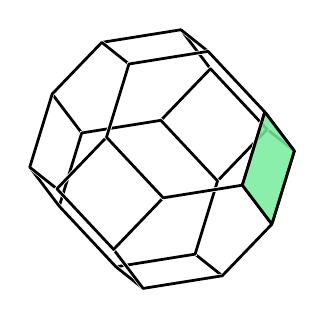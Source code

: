 % polymake for julian
% Fri Jul  6 09:25:31 2018
% unnamed

\begin{tikzpicture}[x  = {(0.9cm,-0.076cm)},
                    y  = {(-0.06cm,0.95cm)},
                    z  = {(-0.44cm,-0.29cm)},
                    scale = .75,
                    color = {lightgray}]


  % DEF POINTS
  \coordinate (v0_unnamed__1) at (2, 1, 0);
  \coordinate (v1_unnamed__1) at (1, 2, 0);
  \coordinate (v2_unnamed__1) at (2, 0, 1);
  \coordinate (v3_unnamed__1) at (1, 0, 2);
  \coordinate (v4_unnamed__1) at (0, 2, 1);
  \coordinate (v5_unnamed__1) at (2, 0, -1);
  \coordinate (v6_unnamed__1) at (0, 1, 2);
  \coordinate (v7_unnamed__1) at (1, 0, -2);
  \coordinate (v8_unnamed__1) at (0, 2, -1);
  \coordinate (v9_unnamed__1) at (2, -1, 0);
  \coordinate (v10_unnamed__1) at (0, 1, -2);
  \coordinate (v11_unnamed__1) at (1, -2, 0);
  \coordinate (v12_unnamed__1) at (0, -1, 2);
  \coordinate (v13_unnamed__1) at (-1, 2, 0);
  \coordinate (v14_unnamed__1) at (0, -2, 1);
  \coordinate (v15_unnamed__1) at (-2, 1, 0);
  \coordinate (v16_unnamed__1) at (-1, 0, 2);
  \coordinate (v17_unnamed__1) at (0, -1, -2);
  \coordinate (v18_unnamed__1) at (-2, 0, 1);
  \coordinate (v19_unnamed__1) at (0, -2, -1);
  \coordinate (v20_unnamed__1) at (-1, 0, -2);
  \coordinate (v21_unnamed__1) at (-2, 0, -1);
  \coordinate (v22_unnamed__1) at (-1, -2, 0);
  \coordinate (v23_unnamed__1) at (-2, -1, 0);


  % EDGES STYLE
  \definecolor{edgecolor_unnamed__1}{rgb}{ 0,0,0 }
  \tikzstyle{facestyle_unnamed__1} = [fill=none, fill opacity=0.85, preaction={draw=white, line cap=round, line width=1.5 pt}, draw=edgecolor_unnamed__1, line width=1 pt, line cap=round, line join=round]


  % FACES and EDGES and POINTS in the right order
  \draw[facestyle_unnamed__1] (v10_unnamed__1) -- (v8_unnamed__1) -- (v1_unnamed__1) -- (v0_unnamed__1) -- (v5_unnamed__1) -- (v7_unnamed__1) -- (v10_unnamed__1) -- cycle;
  \draw[facestyle_unnamed__1] (v22_unnamed__1) -- (v19_unnamed__1) -- (v11_unnamed__1) -- (v14_unnamed__1) -- (v22_unnamed__1) -- cycle;
  \draw[facestyle_unnamed__1] (v23_unnamed__1) -- (v18_unnamed__1) -- (v15_unnamed__1) -- (v21_unnamed__1) -- (v23_unnamed__1) -- cycle;
  \draw[facestyle_unnamed__1] (v19_unnamed__1) -- (v17_unnamed__1) -- (v7_unnamed__1) -- (v5_unnamed__1) -- (v9_unnamed__1) -- (v11_unnamed__1) -- (v19_unnamed__1) -- cycle;
  \draw[facestyle_unnamed__1] (v21_unnamed__1) -- (v15_unnamed__1) -- (v13_unnamed__1) -- (v8_unnamed__1) -- (v10_unnamed__1) -- (v20_unnamed__1) -- (v21_unnamed__1) -- cycle;
  \draw[facestyle_unnamed__1] (v20_unnamed__1) -- (v10_unnamed__1) -- (v7_unnamed__1) -- (v17_unnamed__1) -- (v20_unnamed__1) -- cycle;


  %POINTS


  %FACETS
  \draw[facestyle_unnamed__1] (v23_unnamed__1) -- (v21_unnamed__1) -- (v20_unnamed__1) -- (v17_unnamed__1) -- (v19_unnamed__1) -- (v22_unnamed__1) -- (v23_unnamed__1) -- cycle;


  %POINTS


  %FACETS
  \draw[facestyle_unnamed__1] (v16_unnamed__1) -- (v18_unnamed__1) -- (v23_unnamed__1) -- (v22_unnamed__1) -- (v14_unnamed__1) -- (v12_unnamed__1) -- (v16_unnamed__1) -- cycle;


  %POINTS


  %FACETS
  \draw[facestyle_unnamed__1] (v13_unnamed__1) -- (v4_unnamed__1) -- (v1_unnamed__1) -- (v8_unnamed__1) -- (v13_unnamed__1) -- cycle;


  %POINTS


  %FACETS
  \draw[facestyle_unnamed__1] (v0_unnamed__1) -- (v2_unnamed__1) -- (v9_unnamed__1) -- (v5_unnamed__1) -- (v0_unnamed__1) -- cycle;


  %POINTS


  %FACETS
  \draw[facestyle_unnamed__1] (v15_unnamed__1) -- (v18_unnamed__1) -- (v16_unnamed__1) -- (v6_unnamed__1) -- (v4_unnamed__1) -- (v13_unnamed__1) -- (v15_unnamed__1) -- cycle;


  %POINTS


  %FACETS
  \draw[facestyle_unnamed__1] (v12_unnamed__1) -- (v14_unnamed__1) -- (v11_unnamed__1) -- (v9_unnamed__1) -- (v2_unnamed__1) -- (v3_unnamed__1) -- (v12_unnamed__1) -- cycle;


  %POINTS


  %FACETS
  \draw[facestyle_unnamed__1] (v6_unnamed__1) -- (v16_unnamed__1) -- (v12_unnamed__1) -- (v3_unnamed__1) -- (v6_unnamed__1) -- cycle;


  %POINTS


  %FACETS
  \draw[facestyle_unnamed__1] (v4_unnamed__1) -- (v6_unnamed__1) -- (v3_unnamed__1) -- (v2_unnamed__1) -- (v0_unnamed__1) -- (v1_unnamed__1) -- (v4_unnamed__1) -- cycle;


  %POINTS


  %FACETS

  % DEF POINTS
  \coordinate (v0_unnamed__2) at (2, 1, 0);
  \coordinate (v1_unnamed__2) at (2, 0, 1);
  \coordinate (v2_unnamed__2) at (2, 0, -1);
  \coordinate (v3_unnamed__2) at (2, -1, 0);


  % EDGES STYLE
  \definecolor{edgecolor_unnamed__2}{rgb}{ 0,0,0 }

  % FACES STYLE
  \definecolor{facetcolor_unnamed__2}{rgb}{ 0.467,0.925,0.62 }

  \tikzstyle{facestyle_unnamed__2} = [fill=facetcolor_unnamed__2, fill opacity=0.85, draw=edgecolor_unnamed__2, line width=1 pt, line cap=round, line join=round]


  % FACES and EDGES and POINTS in the right order
  \draw[facestyle_unnamed__2] (v2_unnamed__2) -- (v0_unnamed__2) -- (v1_unnamed__2) -- (v3_unnamed__2) -- (v2_unnamed__2) -- cycle;


  %POINTS


  %FACETS

\end{tikzpicture}
